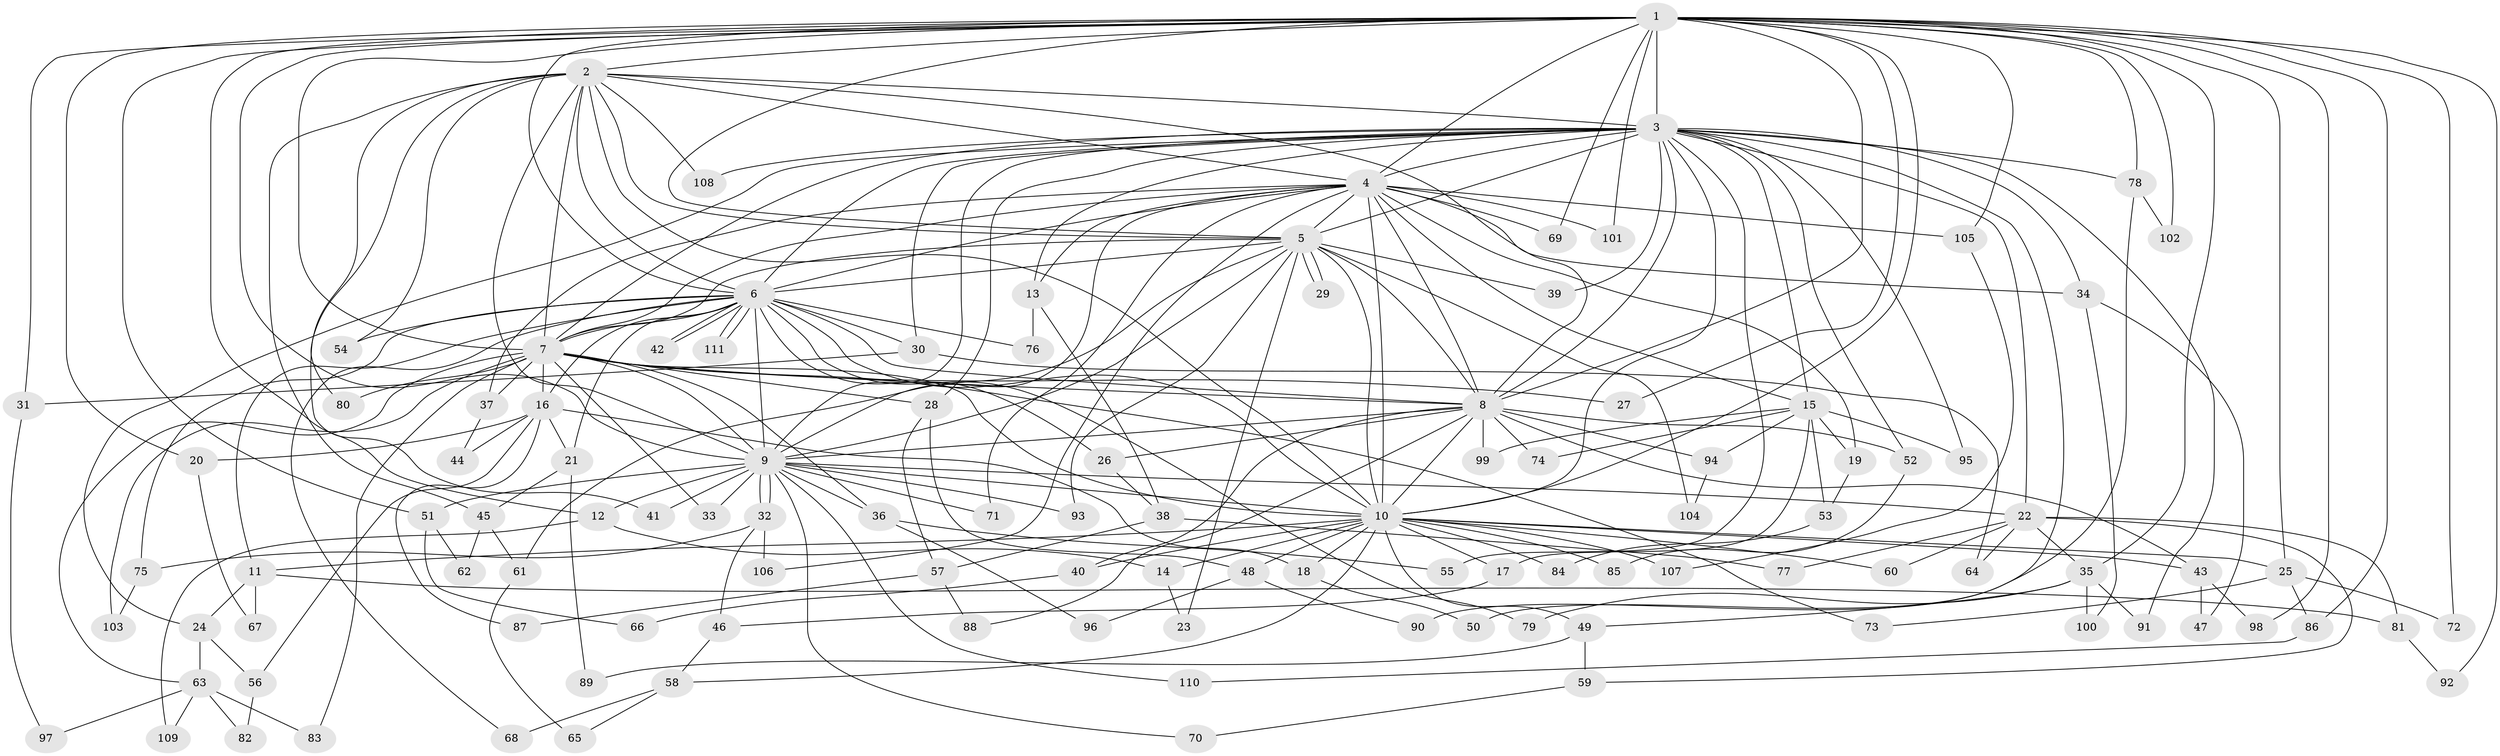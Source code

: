 // coarse degree distribution, {21: 0.014705882352941176, 18: 0.029411764705882353, 20: 0.014705882352941176, 15: 0.029411764705882353, 14: 0.014705882352941176, 19: 0.014705882352941176, 16: 0.014705882352941176, 6: 0.058823529411764705, 4: 0.10294117647058823, 9: 0.029411764705882353, 8: 0.029411764705882353, 7: 0.029411764705882353, 3: 0.10294117647058823, 1: 0.04411764705882353, 2: 0.4411764705882353, 5: 0.029411764705882353}
// Generated by graph-tools (version 1.1) at 2025/49/03/04/25 22:49:42]
// undirected, 111 vertices, 247 edges
graph export_dot {
  node [color=gray90,style=filled];
  1;
  2;
  3;
  4;
  5;
  6;
  7;
  8;
  9;
  10;
  11;
  12;
  13;
  14;
  15;
  16;
  17;
  18;
  19;
  20;
  21;
  22;
  23;
  24;
  25;
  26;
  27;
  28;
  29;
  30;
  31;
  32;
  33;
  34;
  35;
  36;
  37;
  38;
  39;
  40;
  41;
  42;
  43;
  44;
  45;
  46;
  47;
  48;
  49;
  50;
  51;
  52;
  53;
  54;
  55;
  56;
  57;
  58;
  59;
  60;
  61;
  62;
  63;
  64;
  65;
  66;
  67;
  68;
  69;
  70;
  71;
  72;
  73;
  74;
  75;
  76;
  77;
  78;
  79;
  80;
  81;
  82;
  83;
  84;
  85;
  86;
  87;
  88;
  89;
  90;
  91;
  92;
  93;
  94;
  95;
  96;
  97;
  98;
  99;
  100;
  101;
  102;
  103;
  104;
  105;
  106;
  107;
  108;
  109;
  110;
  111;
  1 -- 2;
  1 -- 3;
  1 -- 4;
  1 -- 5;
  1 -- 6;
  1 -- 7;
  1 -- 8;
  1 -- 9;
  1 -- 10;
  1 -- 12;
  1 -- 20;
  1 -- 25;
  1 -- 27;
  1 -- 31;
  1 -- 35;
  1 -- 51;
  1 -- 69;
  1 -- 72;
  1 -- 78;
  1 -- 86;
  1 -- 92;
  1 -- 98;
  1 -- 101;
  1 -- 102;
  1 -- 105;
  2 -- 3;
  2 -- 4;
  2 -- 5;
  2 -- 6;
  2 -- 7;
  2 -- 8;
  2 -- 9;
  2 -- 10;
  2 -- 41;
  2 -- 45;
  2 -- 54;
  2 -- 80;
  2 -- 108;
  3 -- 4;
  3 -- 5;
  3 -- 6;
  3 -- 7;
  3 -- 8;
  3 -- 9;
  3 -- 10;
  3 -- 13;
  3 -- 15;
  3 -- 22;
  3 -- 24;
  3 -- 28;
  3 -- 30;
  3 -- 34;
  3 -- 39;
  3 -- 50;
  3 -- 52;
  3 -- 55;
  3 -- 78;
  3 -- 91;
  3 -- 95;
  3 -- 108;
  4 -- 5;
  4 -- 6;
  4 -- 7;
  4 -- 8;
  4 -- 9;
  4 -- 10;
  4 -- 13;
  4 -- 15;
  4 -- 19;
  4 -- 34;
  4 -- 37;
  4 -- 69;
  4 -- 71;
  4 -- 101;
  4 -- 105;
  4 -- 106;
  5 -- 6;
  5 -- 7;
  5 -- 8;
  5 -- 9;
  5 -- 10;
  5 -- 23;
  5 -- 29;
  5 -- 29;
  5 -- 39;
  5 -- 61;
  5 -- 93;
  5 -- 104;
  6 -- 7;
  6 -- 8;
  6 -- 9;
  6 -- 10;
  6 -- 11;
  6 -- 16;
  6 -- 21;
  6 -- 26;
  6 -- 30;
  6 -- 42;
  6 -- 42;
  6 -- 54;
  6 -- 68;
  6 -- 75;
  6 -- 76;
  6 -- 79;
  6 -- 111;
  6 -- 111;
  7 -- 8;
  7 -- 9;
  7 -- 10;
  7 -- 16;
  7 -- 27;
  7 -- 28;
  7 -- 33;
  7 -- 36;
  7 -- 37;
  7 -- 63;
  7 -- 73;
  7 -- 80;
  7 -- 83;
  7 -- 103;
  8 -- 9;
  8 -- 10;
  8 -- 26;
  8 -- 40;
  8 -- 43;
  8 -- 52;
  8 -- 74;
  8 -- 88;
  8 -- 94;
  8 -- 99;
  9 -- 10;
  9 -- 12;
  9 -- 22;
  9 -- 32;
  9 -- 32;
  9 -- 33;
  9 -- 36;
  9 -- 41;
  9 -- 51;
  9 -- 70;
  9 -- 71;
  9 -- 93;
  9 -- 110;
  10 -- 11;
  10 -- 14;
  10 -- 17;
  10 -- 18;
  10 -- 25;
  10 -- 40;
  10 -- 43;
  10 -- 48;
  10 -- 49;
  10 -- 58;
  10 -- 60;
  10 -- 84;
  10 -- 85;
  10 -- 107;
  11 -- 24;
  11 -- 67;
  11 -- 81;
  12 -- 14;
  12 -- 109;
  13 -- 38;
  13 -- 76;
  14 -- 23;
  15 -- 17;
  15 -- 19;
  15 -- 53;
  15 -- 74;
  15 -- 94;
  15 -- 95;
  15 -- 99;
  16 -- 18;
  16 -- 20;
  16 -- 21;
  16 -- 44;
  16 -- 56;
  16 -- 87;
  17 -- 46;
  18 -- 50;
  19 -- 53;
  20 -- 67;
  21 -- 45;
  21 -- 89;
  22 -- 35;
  22 -- 59;
  22 -- 60;
  22 -- 64;
  22 -- 77;
  22 -- 81;
  24 -- 56;
  24 -- 63;
  25 -- 72;
  25 -- 73;
  25 -- 86;
  26 -- 38;
  28 -- 48;
  28 -- 57;
  30 -- 31;
  30 -- 64;
  31 -- 97;
  32 -- 46;
  32 -- 75;
  32 -- 106;
  34 -- 47;
  34 -- 100;
  35 -- 49;
  35 -- 79;
  35 -- 91;
  35 -- 100;
  36 -- 55;
  36 -- 96;
  37 -- 44;
  38 -- 57;
  38 -- 77;
  40 -- 66;
  43 -- 47;
  43 -- 98;
  45 -- 61;
  45 -- 62;
  46 -- 58;
  48 -- 90;
  48 -- 96;
  49 -- 59;
  49 -- 89;
  51 -- 62;
  51 -- 66;
  52 -- 85;
  53 -- 84;
  56 -- 82;
  57 -- 87;
  57 -- 88;
  58 -- 65;
  58 -- 68;
  59 -- 70;
  61 -- 65;
  63 -- 82;
  63 -- 83;
  63 -- 97;
  63 -- 109;
  75 -- 103;
  78 -- 90;
  78 -- 102;
  81 -- 92;
  86 -- 110;
  94 -- 104;
  105 -- 107;
}
